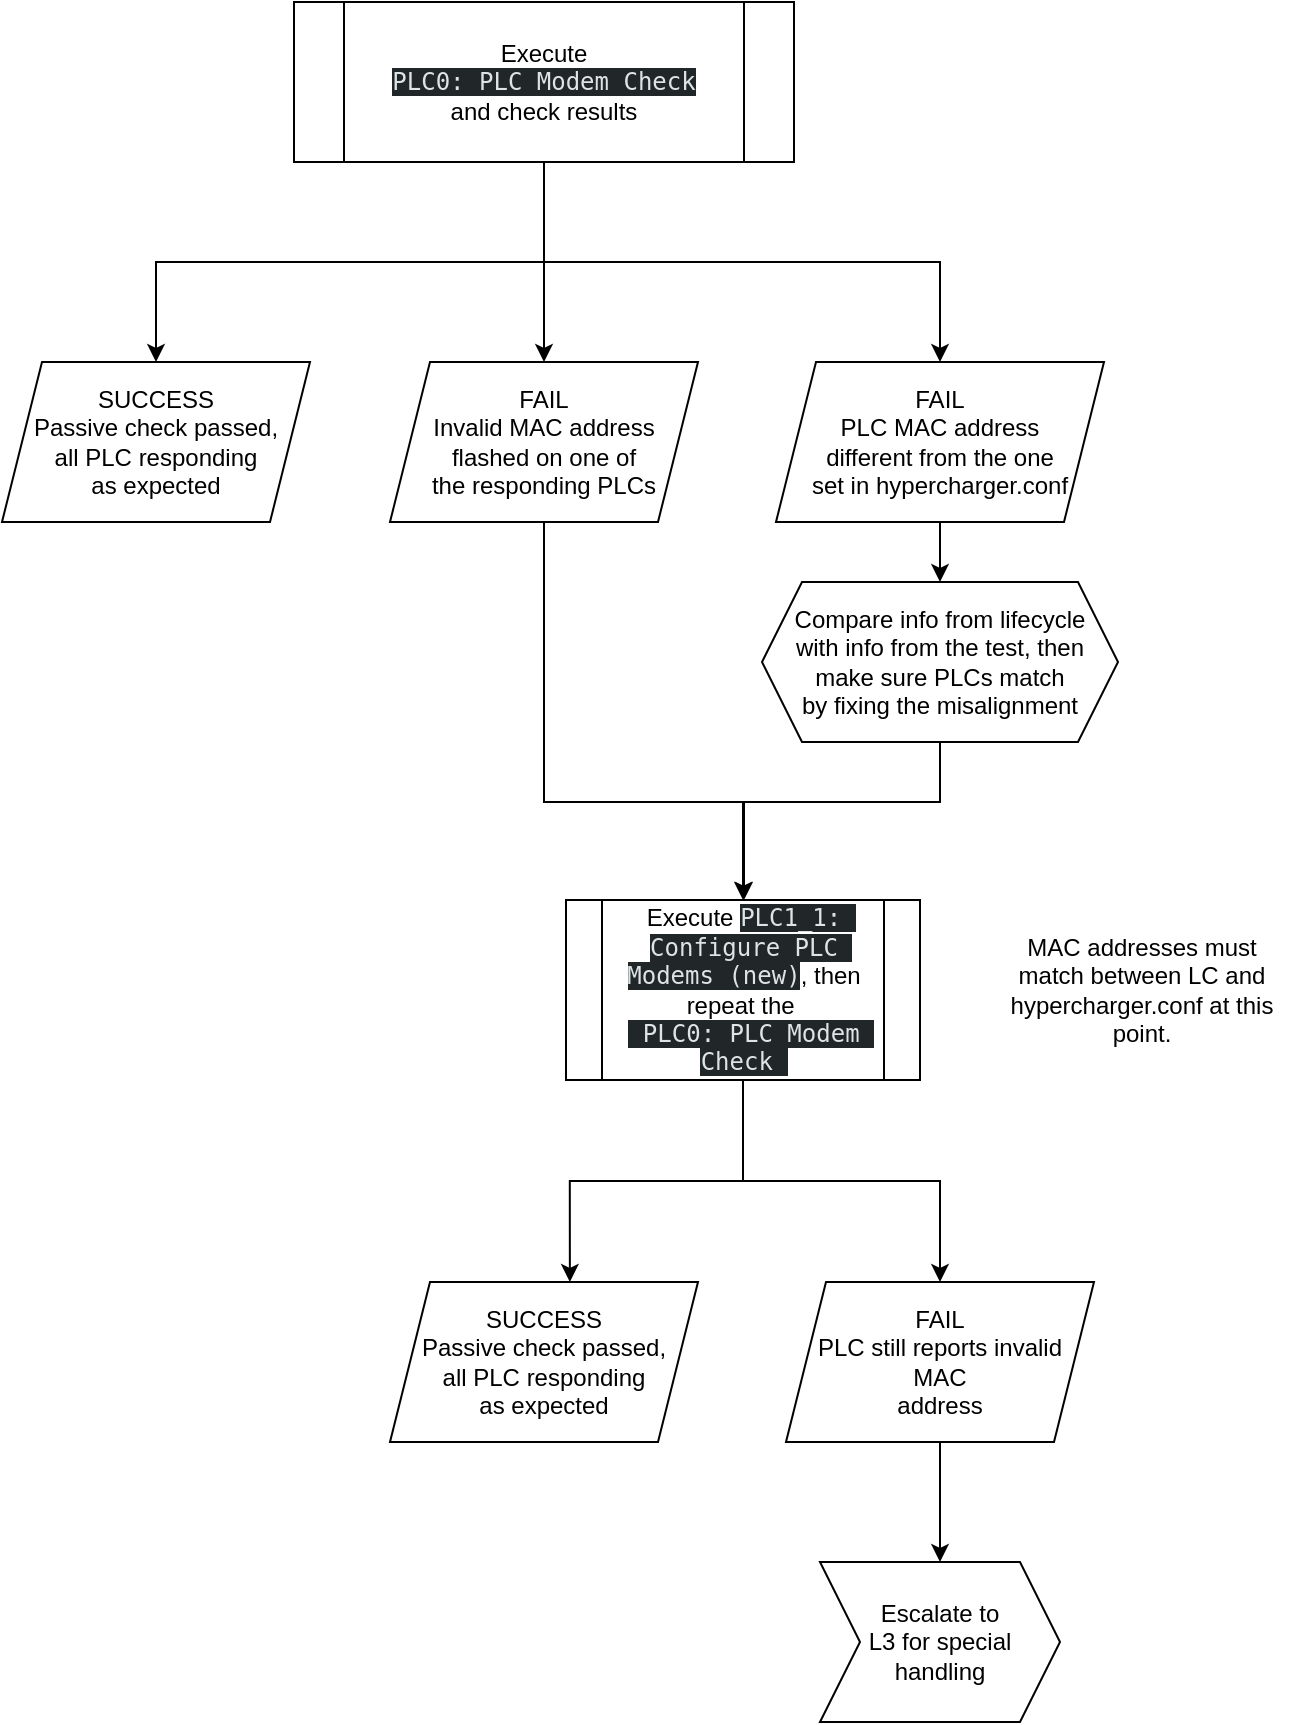 <mxfile version="28.1.1">
  <diagram name="Pagina-1" id="eBTn9I8j1tjIWoHDJJ6Z">
    <mxGraphModel dx="1426" dy="743" grid="1" gridSize="10" guides="1" tooltips="1" connect="1" arrows="1" fold="1" page="1" pageScale="1" pageWidth="827" pageHeight="1169" math="0" shadow="0">
      <root>
        <mxCell id="0" />
        <mxCell id="1" parent="0" />
        <mxCell id="29eazazaUrcbt6ctLZZd-11" style="edgeStyle=orthogonalEdgeStyle;rounded=0;orthogonalLoop=1;jettySize=auto;html=1;entryX=0.5;entryY=0;entryDx=0;entryDy=0;" edge="1" parent="1" source="29eazazaUrcbt6ctLZZd-3" target="29eazazaUrcbt6ctLZZd-5">
          <mxGeometry relative="1" as="geometry" />
        </mxCell>
        <mxCell id="29eazazaUrcbt6ctLZZd-12" style="edgeStyle=orthogonalEdgeStyle;rounded=0;orthogonalLoop=1;jettySize=auto;html=1;" edge="1" parent="1" source="29eazazaUrcbt6ctLZZd-3" target="29eazazaUrcbt6ctLZZd-6">
          <mxGeometry relative="1" as="geometry" />
        </mxCell>
        <mxCell id="29eazazaUrcbt6ctLZZd-13" style="edgeStyle=orthogonalEdgeStyle;rounded=0;orthogonalLoop=1;jettySize=auto;html=1;entryX=0.5;entryY=0;entryDx=0;entryDy=0;" edge="1" parent="1" source="29eazazaUrcbt6ctLZZd-3" target="29eazazaUrcbt6ctLZZd-7">
          <mxGeometry relative="1" as="geometry" />
        </mxCell>
        <mxCell id="29eazazaUrcbt6ctLZZd-3" value="Execute&lt;div&gt;&amp;nbsp;&lt;span style=&quot;white-space-collapse: preserve; color: rgb(222, 227, 229); font-family: monospace; text-align: left; background-color: rgb(33, 39, 40);&quot;&gt;PLC0: PLC Modem Check&lt;/span&gt;&amp;nbsp;&lt;/div&gt;&lt;div&gt;and check results&lt;/div&gt;" style="shape=process;whiteSpace=wrap;html=1;backgroundOutline=1;" vertex="1" parent="1">
          <mxGeometry x="296" y="40" width="250" height="80" as="geometry" />
        </mxCell>
        <mxCell id="29eazazaUrcbt6ctLZZd-5" value="SUCCESS&lt;div&gt;Passive check passed,&lt;/div&gt;&lt;div&gt;&lt;span style=&quot;background-color: transparent; color: light-dark(rgb(0, 0, 0), rgb(255, 255, 255));&quot;&gt;all PLC&amp;nbsp;&lt;/span&gt;&lt;span style=&quot;background-color: transparent; color: light-dark(rgb(0, 0, 0), rgb(255, 255, 255));&quot;&gt;responding&lt;/span&gt;&lt;/div&gt;&lt;div&gt;&lt;span style=&quot;background-color: transparent; color: light-dark(rgb(0, 0, 0), rgb(255, 255, 255));&quot;&gt;as expected&lt;/span&gt;&lt;/div&gt;" style="shape=parallelogram;perimeter=parallelogramPerimeter;whiteSpace=wrap;html=1;fixedSize=1;" vertex="1" parent="1">
          <mxGeometry x="150" y="220" width="154" height="80" as="geometry" />
        </mxCell>
        <mxCell id="29eazazaUrcbt6ctLZZd-19" style="edgeStyle=orthogonalEdgeStyle;rounded=0;orthogonalLoop=1;jettySize=auto;html=1;entryX=0.5;entryY=0;entryDx=0;entryDy=0;" edge="1" parent="1" source="29eazazaUrcbt6ctLZZd-6" target="29eazazaUrcbt6ctLZZd-17">
          <mxGeometry relative="1" as="geometry">
            <Array as="points">
              <mxPoint x="421" y="440" />
              <mxPoint x="521" y="440" />
            </Array>
          </mxGeometry>
        </mxCell>
        <mxCell id="29eazazaUrcbt6ctLZZd-6" value="FAIL&lt;div&gt;Invalid MAC address flashed on one of&lt;/div&gt;&lt;div&gt;the responding PLCs&lt;/div&gt;" style="shape=parallelogram;perimeter=parallelogramPerimeter;whiteSpace=wrap;html=1;fixedSize=1;" vertex="1" parent="1">
          <mxGeometry x="344" y="220" width="154" height="80" as="geometry" />
        </mxCell>
        <mxCell id="29eazazaUrcbt6ctLZZd-16" style="edgeStyle=orthogonalEdgeStyle;rounded=0;orthogonalLoop=1;jettySize=auto;html=1;entryX=0.5;entryY=0;entryDx=0;entryDy=0;" edge="1" parent="1" source="29eazazaUrcbt6ctLZZd-7" target="29eazazaUrcbt6ctLZZd-15">
          <mxGeometry relative="1" as="geometry" />
        </mxCell>
        <mxCell id="29eazazaUrcbt6ctLZZd-7" value="FAIL&lt;br&gt;PLC MAC address&lt;div&gt;different&amp;nbsp;&lt;span style=&quot;background-color: transparent; color: light-dark(rgb(0, 0, 0), rgb(255, 255, 255));&quot;&gt;from the one&lt;/span&gt;&lt;/div&gt;&lt;div&gt;&lt;span style=&quot;background-color: transparent; color: light-dark(rgb(0, 0, 0), rgb(255, 255, 255));&quot;&gt;set in&amp;nbsp;&lt;/span&gt;&lt;span style=&quot;background-color: transparent; color: light-dark(rgb(0, 0, 0), rgb(255, 255, 255));&quot;&gt;hypercharger.conf&lt;/span&gt;&lt;/div&gt;" style="shape=parallelogram;perimeter=parallelogramPerimeter;whiteSpace=wrap;html=1;fixedSize=1;" vertex="1" parent="1">
          <mxGeometry x="537" y="220" width="164" height="80" as="geometry" />
        </mxCell>
        <mxCell id="29eazazaUrcbt6ctLZZd-18" style="edgeStyle=orthogonalEdgeStyle;rounded=0;orthogonalLoop=1;jettySize=auto;html=1;exitX=0.5;exitY=1;exitDx=0;exitDy=0;" edge="1" parent="1" source="29eazazaUrcbt6ctLZZd-15" target="29eazazaUrcbt6ctLZZd-17">
          <mxGeometry relative="1" as="geometry">
            <Array as="points">
              <mxPoint x="619" y="440" />
              <mxPoint x="521" y="440" />
            </Array>
          </mxGeometry>
        </mxCell>
        <mxCell id="29eazazaUrcbt6ctLZZd-15" value="Compare info from lifecycle&lt;div&gt;with info from the test, then&lt;/div&gt;&lt;div&gt;make sure PLCs match&lt;/div&gt;&lt;div&gt;by fixing the misalignment&lt;/div&gt;" style="shape=hexagon;perimeter=hexagonPerimeter2;whiteSpace=wrap;html=1;fixedSize=1;" vertex="1" parent="1">
          <mxGeometry x="530" y="330" width="178" height="80" as="geometry" />
        </mxCell>
        <mxCell id="29eazazaUrcbt6ctLZZd-23" style="edgeStyle=orthogonalEdgeStyle;rounded=0;orthogonalLoop=1;jettySize=auto;html=1;" edge="1" parent="1" source="29eazazaUrcbt6ctLZZd-17" target="29eazazaUrcbt6ctLZZd-22">
          <mxGeometry relative="1" as="geometry" />
        </mxCell>
        <mxCell id="29eazazaUrcbt6ctLZZd-17" value="Execute&amp;nbsp;&lt;span style=&quot;color: rgb(222, 227, 229); font-family: monospace; text-align: left; white-space-collapse: preserve; background-color: rgb(33, 39, 40);&quot;&gt;PLC1_1: Configure PLC Modems (new)&lt;/span&gt;, then repeat the&amp;nbsp;&lt;br&gt;&lt;span style=&quot;color: rgb(222, 227, 229); font-family: monospace; text-align: left; white-space-collapse: preserve; background-color: rgb(33, 39, 40);&quot;&gt; PLC0: PLC Modem Check &lt;/span&gt;" style="shape=process;whiteSpace=wrap;html=1;backgroundOutline=1;" vertex="1" parent="1">
          <mxGeometry x="432" y="489" width="177" height="90" as="geometry" />
        </mxCell>
        <mxCell id="29eazazaUrcbt6ctLZZd-21" value="SUCCESS&lt;div&gt;Passive check passed,&lt;/div&gt;&lt;div&gt;&lt;span style=&quot;background-color: transparent; color: light-dark(rgb(0, 0, 0), rgb(255, 255, 255));&quot;&gt;all PLC&amp;nbsp;&lt;/span&gt;&lt;span style=&quot;background-color: transparent; color: light-dark(rgb(0, 0, 0), rgb(255, 255, 255));&quot;&gt;responding&lt;/span&gt;&lt;/div&gt;&lt;div&gt;&lt;span style=&quot;background-color: transparent; color: light-dark(rgb(0, 0, 0), rgb(255, 255, 255));&quot;&gt;as expected&lt;/span&gt;&lt;/div&gt;" style="shape=parallelogram;perimeter=parallelogramPerimeter;whiteSpace=wrap;html=1;fixedSize=1;" vertex="1" parent="1">
          <mxGeometry x="344" y="680" width="154" height="80" as="geometry" />
        </mxCell>
        <mxCell id="29eazazaUrcbt6ctLZZd-27" style="edgeStyle=orthogonalEdgeStyle;rounded=0;orthogonalLoop=1;jettySize=auto;html=1;" edge="1" parent="1" source="29eazazaUrcbt6ctLZZd-22" target="29eazazaUrcbt6ctLZZd-26">
          <mxGeometry relative="1" as="geometry" />
        </mxCell>
        <mxCell id="29eazazaUrcbt6ctLZZd-22" value="FAIL&lt;div&gt;PLC still reports&amp;nbsp;&lt;span style=&quot;background-color: transparent; color: light-dark(rgb(0, 0, 0), rgb(255, 255, 255));&quot;&gt;invalid MAC&lt;/span&gt;&lt;/div&gt;&lt;div&gt;address&lt;/div&gt;" style="shape=parallelogram;perimeter=parallelogramPerimeter;whiteSpace=wrap;html=1;fixedSize=1;" vertex="1" parent="1">
          <mxGeometry x="542" y="680" width="154" height="80" as="geometry" />
        </mxCell>
        <mxCell id="29eazazaUrcbt6ctLZZd-24" style="edgeStyle=orthogonalEdgeStyle;rounded=0;orthogonalLoop=1;jettySize=auto;html=1;entryX=0.584;entryY=0;entryDx=0;entryDy=0;entryPerimeter=0;" edge="1" parent="1" source="29eazazaUrcbt6ctLZZd-17" target="29eazazaUrcbt6ctLZZd-21">
          <mxGeometry relative="1" as="geometry" />
        </mxCell>
        <mxCell id="29eazazaUrcbt6ctLZZd-25" value="MAC addresses must&lt;div&gt;match between LC and hypercharger.conf at this point.&lt;/div&gt;" style="text;html=1;align=center;verticalAlign=middle;whiteSpace=wrap;rounded=0;" vertex="1" parent="1">
          <mxGeometry x="640" y="504" width="160" height="60" as="geometry" />
        </mxCell>
        <mxCell id="29eazazaUrcbt6ctLZZd-26" value="Escalate to&lt;div&gt;L3 for special&lt;/div&gt;&lt;div&gt;handling&lt;/div&gt;" style="shape=step;perimeter=stepPerimeter;whiteSpace=wrap;html=1;fixedSize=1;" vertex="1" parent="1">
          <mxGeometry x="559" y="820" width="120" height="80" as="geometry" />
        </mxCell>
      </root>
    </mxGraphModel>
  </diagram>
</mxfile>

